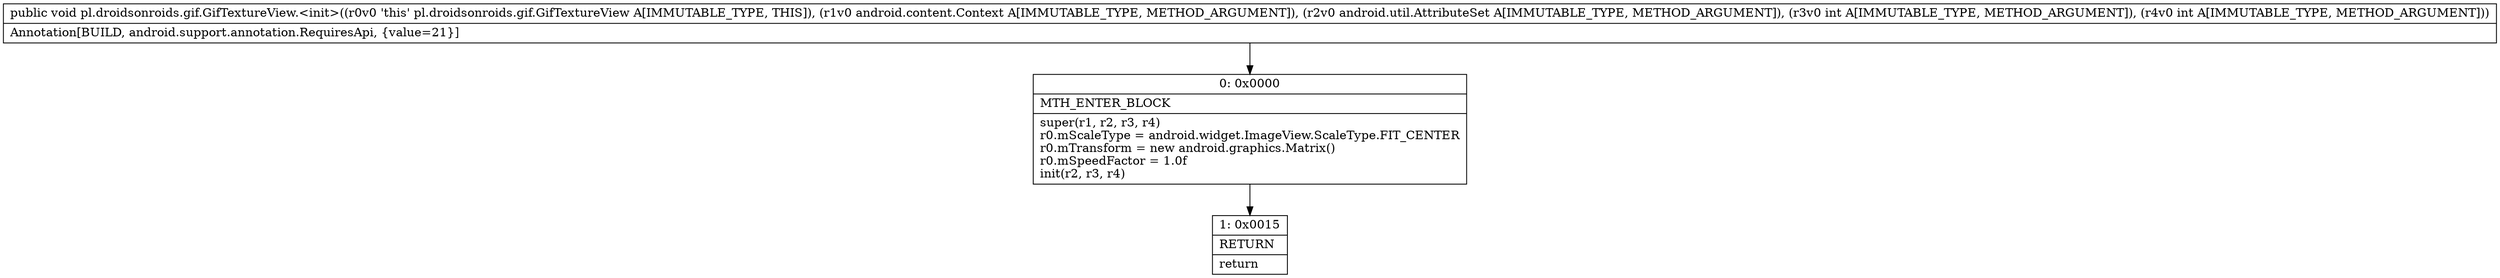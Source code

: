 digraph "CFG forpl.droidsonroids.gif.GifTextureView.\<init\>(Landroid\/content\/Context;Landroid\/util\/AttributeSet;II)V" {
Node_0 [shape=record,label="{0\:\ 0x0000|MTH_ENTER_BLOCK\l|super(r1, r2, r3, r4)\lr0.mScaleType = android.widget.ImageView.ScaleType.FIT_CENTER\lr0.mTransform = new android.graphics.Matrix()\lr0.mSpeedFactor = 1.0f\linit(r2, r3, r4)\l}"];
Node_1 [shape=record,label="{1\:\ 0x0015|RETURN\l|return\l}"];
MethodNode[shape=record,label="{public void pl.droidsonroids.gif.GifTextureView.\<init\>((r0v0 'this' pl.droidsonroids.gif.GifTextureView A[IMMUTABLE_TYPE, THIS]), (r1v0 android.content.Context A[IMMUTABLE_TYPE, METHOD_ARGUMENT]), (r2v0 android.util.AttributeSet A[IMMUTABLE_TYPE, METHOD_ARGUMENT]), (r3v0 int A[IMMUTABLE_TYPE, METHOD_ARGUMENT]), (r4v0 int A[IMMUTABLE_TYPE, METHOD_ARGUMENT]))  | Annotation[BUILD, android.support.annotation.RequiresApi, \{value=21\}]\l}"];
MethodNode -> Node_0;
Node_0 -> Node_1;
}

